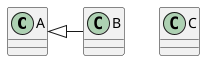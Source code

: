 @startuml docs/test1.svg
class A
class B
class C
A <|- B
@enduml

@startuml docs/test2.svg
class AA
class BB
AA <|- BB
@enduml
